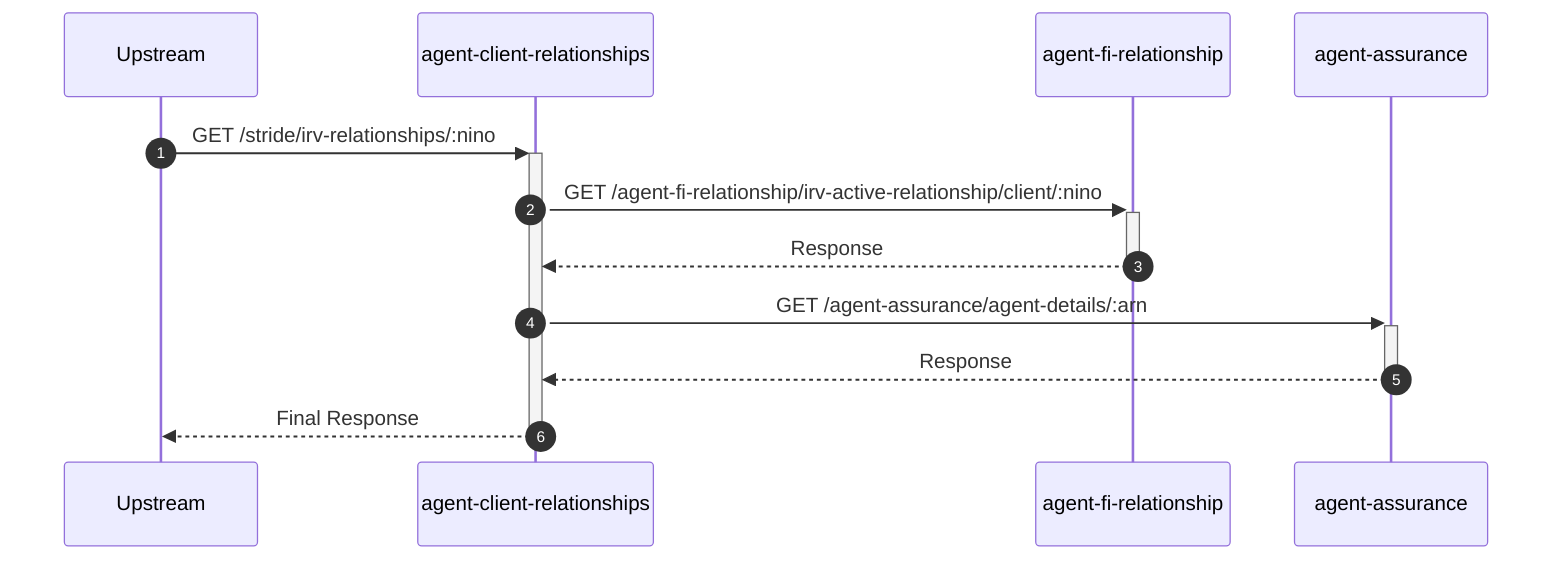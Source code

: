 sequenceDiagram
    autonumber
    participant Upstream
    participant agent-client-relationships
    participant agent-fi-relationship
    participant agent-assurance

    Upstream->>+agent-client-relationships: GET /stride/irv-relationships/:nino
    agent-client-relationships->>+agent-fi-relationship: GET /agent-fi-relationship/irv-active-relationship/client/:nino
    agent-fi-relationship-->>-agent-client-relationships: Response
    agent-client-relationships->>+agent-assurance: GET /agent-assurance/agent-details/:arn
    agent-assurance-->>-agent-client-relationships: Response
    agent-client-relationships-->>-Upstream: Final Response